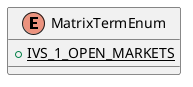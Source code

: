 @startuml

    enum MatrixTermEnum [[MatrixTermEnum.html]] {
        {static} +IVS_1_OPEN_MARKETS
    }

@enduml
